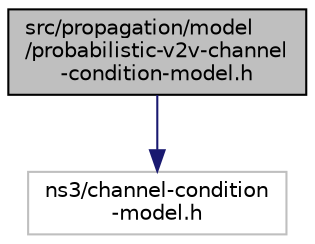 digraph "src/propagation/model/probabilistic-v2v-channel-condition-model.h"
{
 // LATEX_PDF_SIZE
  edge [fontname="Helvetica",fontsize="10",labelfontname="Helvetica",labelfontsize="10"];
  node [fontname="Helvetica",fontsize="10",shape=record];
  Node1 [label="src/propagation/model\l/probabilistic-v2v-channel\l-condition-model.h",height=0.2,width=0.4,color="black", fillcolor="grey75", style="filled", fontcolor="black",tooltip=" "];
  Node1 -> Node2 [color="midnightblue",fontsize="10",style="solid",fontname="Helvetica"];
  Node2 [label="ns3/channel-condition\l-model.h",height=0.2,width=0.4,color="grey75", fillcolor="white", style="filled",tooltip=" "];
}
